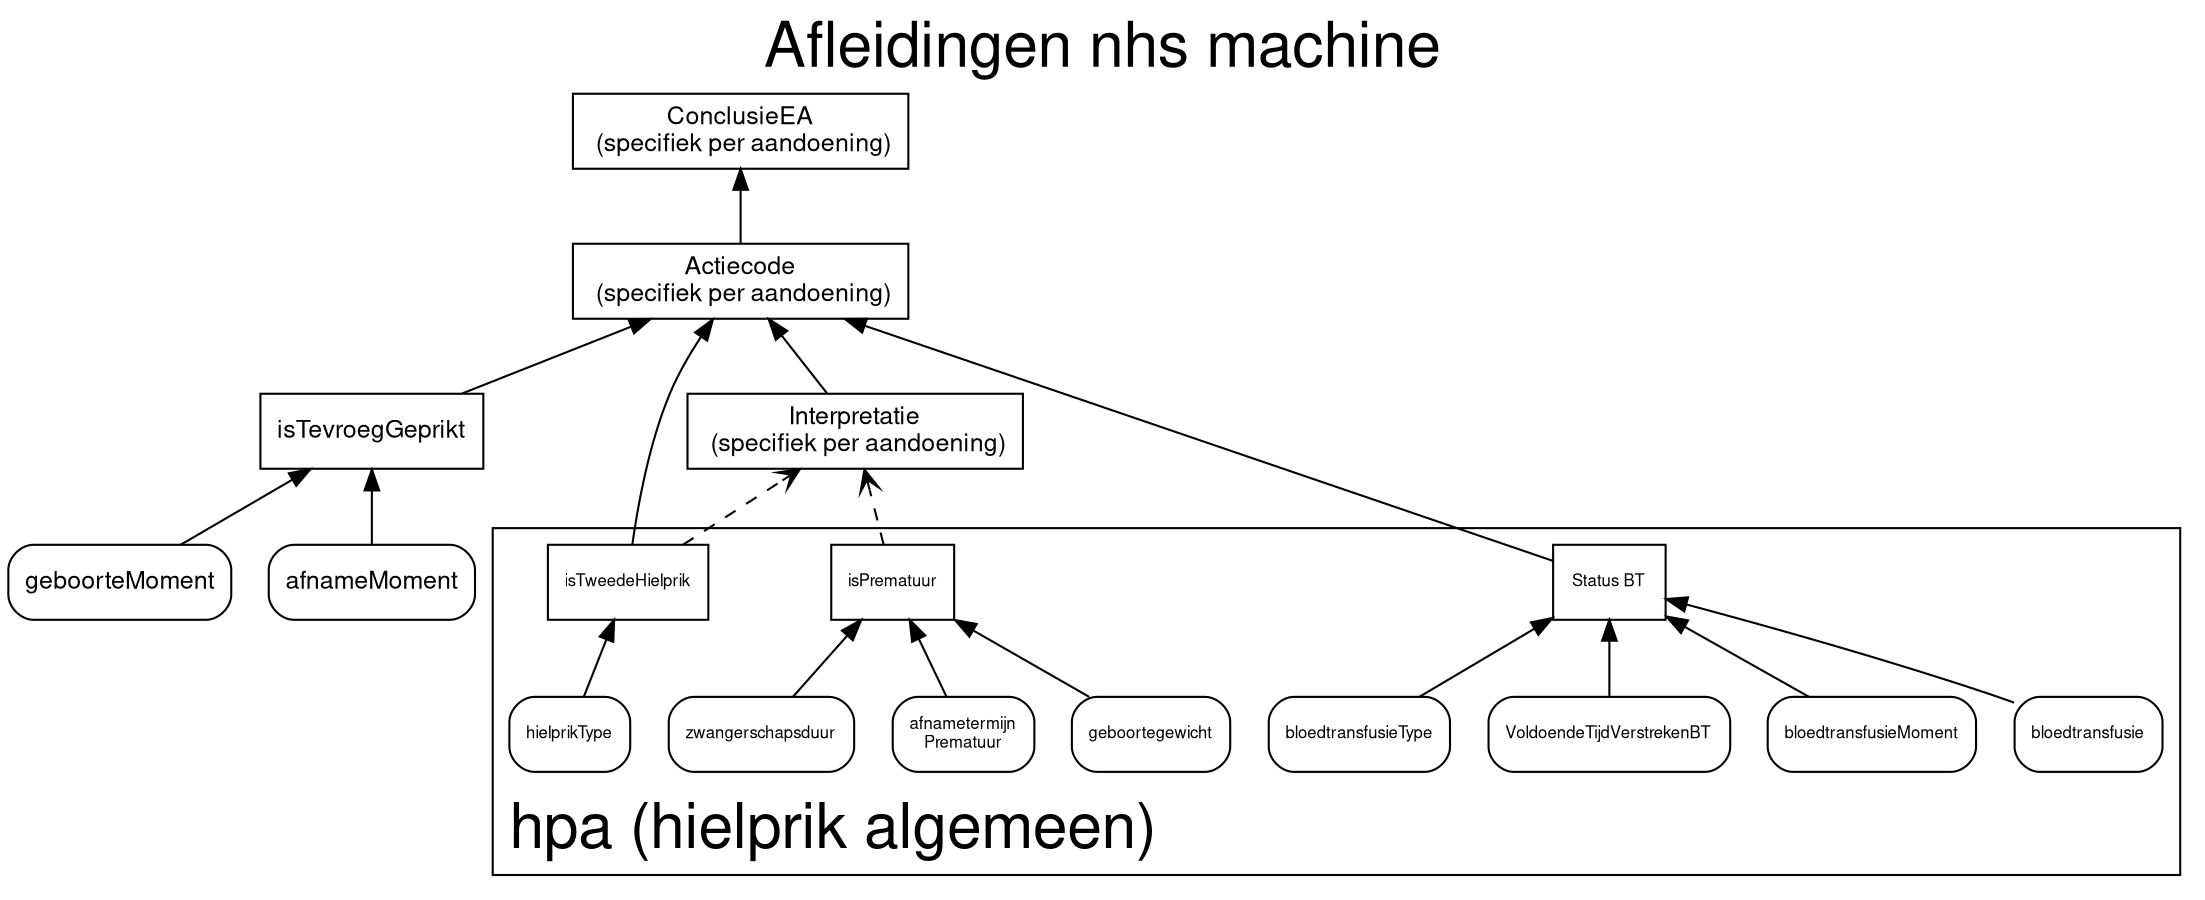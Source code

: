digraph mygraph {
  rankdir="BT"
  fontname="Helvetica,Arial,sans-serif"
  concentrate=true
graph [charset="UTF-8"
       fontsize=30
       labelloc="t" 
       label="Afleidingen nhs machine" 
       layout="dot"
       splines=true 
       overlap=false 
       rankdir = "BT"]

  node [fontname="Helvetica,Arial,sans-serif"
        shape=Mrecord
        fontsize=12]
  edge [fontname="Helvetica,Arial,sans-serif"]

  subgraph cluster_0 {
    label = "hpa (hielprik algemeen)"; // hielprik algemeen 
    node [fontsize=8];
    labelloc="t"
    labeljust=l

  isTweedeHielprik [shape=box]
    hielprikType -> isTweedeHielprik

  isPrematuur [shape=box]
    "afnametermijn\nPrematuur" -> isPrematuur
    zwangerschapsduur -> isPrematuur
    geboortegewicht -> isPrematuur

  "Status BT"[shape=box]
    bloedtransfusie -> "Status BT"
    bloedtransfusieMoment -> "Status BT"
    VoldoendeTijdVerstrekenBT -> "Status BT"
    bloedtransfusieType -> "Status BT"
  }

  ConclusieEA [shape=box label= "ConclusieEA\n (specifiek per aandoening)"]
    Actiecode -> ConclusieEA

  Actiecode [shape=box label= "Actiecode\n (specifiek per aandoening)"]
    Interpretatie -> Actiecode
    "Status BT" -> Actiecode
    isTevroegGeprikt -> Actiecode
    isTweedeHielprik -> Actiecode

  isTevroegGeprikt [shape=box]
    geboorteMoment -> isTevroegGeprikt
    afnameMoment -> isTevroegGeprikt


  Interpretatie [shape=box, label= "Interpretatie\n (specifiek per aandoening)"]
   isPrematuur -> Interpretatie [style=dashed arrowhead=open]
   isTweedeHielprik -> Interpretatie [style=dashed arrowhead=open]
  




 }